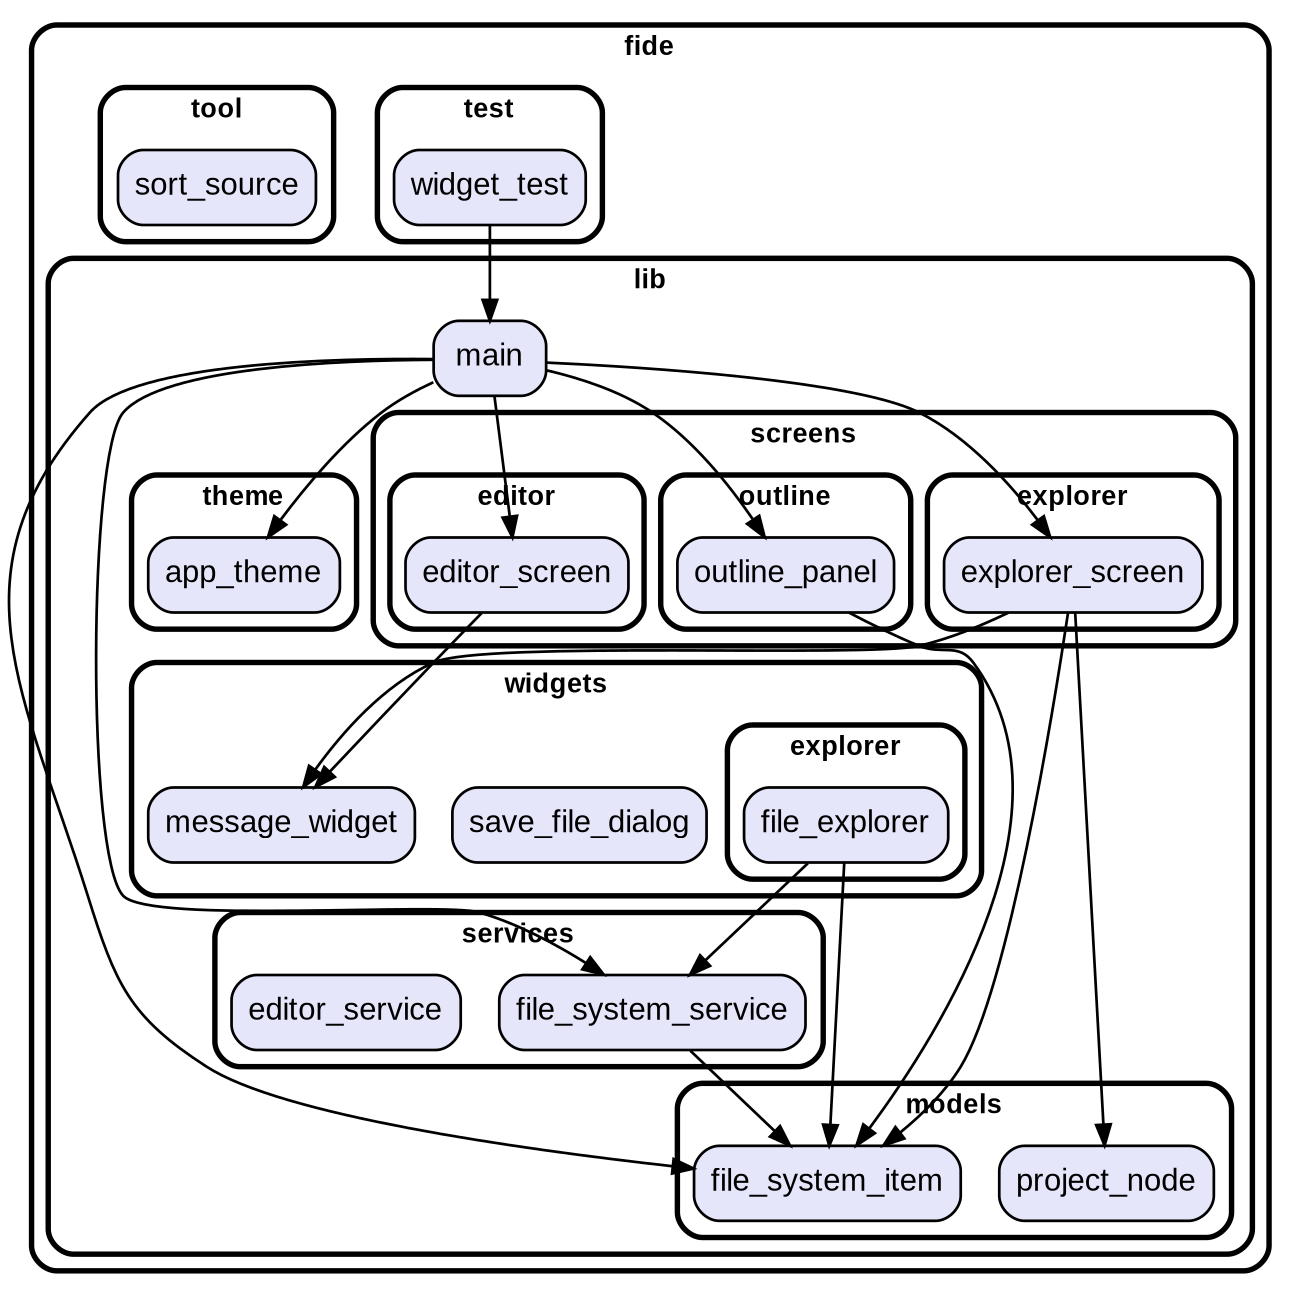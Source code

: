 digraph "" {
  graph [style=rounded fontname="Arial Black" fontsize=13 penwidth=2.6];
  node [shape=rect style="filled,rounded" fontname=Arial fontsize=15 fillcolor=Lavender penwidth=1.3];
  edge [penwidth=1.3];
  "/test/widget_test.dart" [label="widget_test"];
  "/lib/models/project_node.dart" [label="project_node"];
  "/lib/models/file_system_item.dart" [label="file_system_item"];
  "/lib/screens/explorer/explorer_screen.dart" [label="explorer_screen"];
  "/lib/screens/outline/outline_panel.dart" [label="outline_panel"];
  "/lib/screens/editor/editor_screen.dart" [label="editor_screen"];
  "/lib/main.dart" [label="main"];
  "/lib/theme/app_theme.dart" [label="app_theme"];
  "/lib/services/file_system_service.dart" [label="file_system_service"];
  "/lib/services/editor_service.dart" [label="editor_service"];
  "/lib/widgets/save_file_dialog.dart" [label="save_file_dialog"];
  "/lib/widgets/explorer/file_explorer.dart" [label="file_explorer"];
  "/lib/widgets/message_widget.dart" [label="message_widget"];
  "/tool/sort_source.dart" [label="sort_source"];
  subgraph "cluster~" {
    label="fide";
    subgraph "cluster~/test" {
      label="test";
      "/test/widget_test.dart";
    }
    subgraph "cluster~/lib" {
      label="lib";
      "/lib/main.dart";
      subgraph "cluster~/lib/models" {
        label="models";
        "/lib/models/project_node.dart";
        "/lib/models/file_system_item.dart";
      }
      subgraph "cluster~/lib/screens" {
        label="screens";
        subgraph "cluster~/lib/screens/explorer" {
          label="explorer";
          "/lib/screens/explorer/explorer_screen.dart";
        }
        subgraph "cluster~/lib/screens/outline" {
          label="outline";
          "/lib/screens/outline/outline_panel.dart";
        }
        subgraph "cluster~/lib/screens/editor" {
          label="editor";
          "/lib/screens/editor/editor_screen.dart";
        }
      }
      subgraph "cluster~/lib/theme" {
        label="theme";
        "/lib/theme/app_theme.dart";
      }
      subgraph "cluster~/lib/services" {
        label="services";
        "/lib/services/file_system_service.dart";
        "/lib/services/editor_service.dart";
      }
      subgraph "cluster~/lib/widgets" {
        label="widgets";
        "/lib/widgets/save_file_dialog.dart";
        "/lib/widgets/message_widget.dart";
        subgraph "cluster~/lib/widgets/explorer" {
          label="explorer";
          "/lib/widgets/explorer/file_explorer.dart";
        }
      }
    }
    subgraph "cluster~/tool" {
      label="tool";
      "/tool/sort_source.dart";
    }
  }
  "/test/widget_test.dart" -> "/lib/main.dart";
  "/lib/screens/explorer/explorer_screen.dart" -> "/lib/models/project_node.dart";
  "/lib/screens/explorer/explorer_screen.dart" -> "/lib/models/file_system_item.dart";
  "/lib/screens/explorer/explorer_screen.dart" -> "/lib/widgets/message_widget.dart";
  "/lib/screens/outline/outline_panel.dart" -> "/lib/models/file_system_item.dart";
  "/lib/screens/editor/editor_screen.dart" -> "/lib/widgets/message_widget.dart";
  "/lib/main.dart" -> "/lib/screens/explorer/explorer_screen.dart";
  "/lib/main.dart" -> "/lib/screens/editor/editor_screen.dart";
  "/lib/main.dart" -> "/lib/screens/outline/outline_panel.dart";
  "/lib/main.dart" -> "/lib/services/file_system_service.dart";
  "/lib/main.dart" -> "/lib/theme/app_theme.dart";
  "/lib/main.dart" -> "/lib/models/file_system_item.dart";
  "/lib/services/file_system_service.dart" -> "/lib/models/file_system_item.dart";
  "/lib/widgets/explorer/file_explorer.dart" -> "/lib/services/file_system_service.dart";
  "/lib/widgets/explorer/file_explorer.dart" -> "/lib/models/file_system_item.dart";
}
